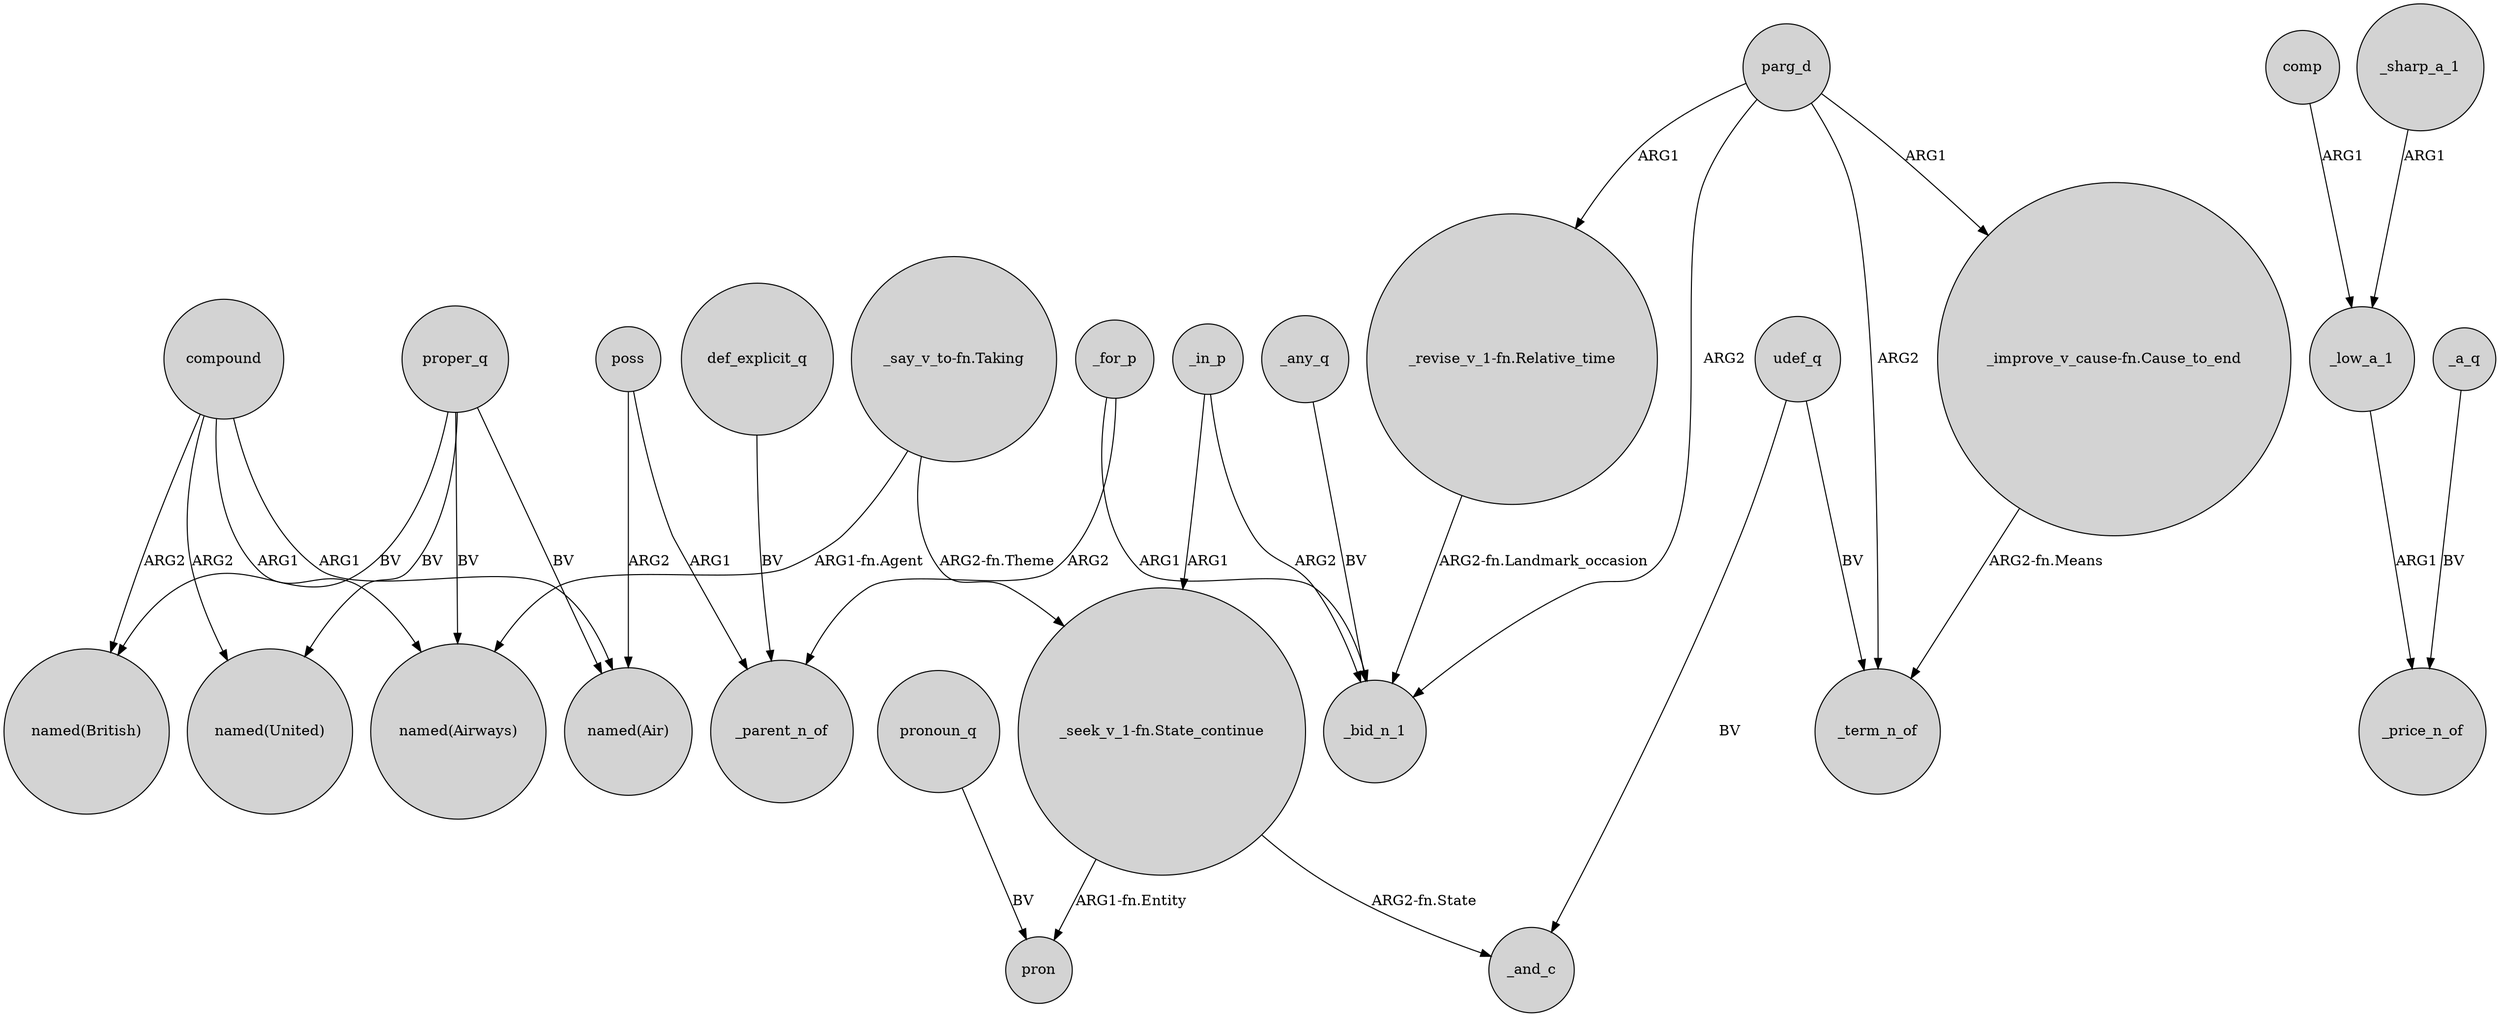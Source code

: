 digraph {
	node [shape=circle style=filled]
	proper_q -> "named(British)" [label=BV]
	udef_q -> _term_n_of [label=BV]
	"_revise_v_1-fn.Relative_time" -> _bid_n_1 [label="ARG2-fn.Landmark_occasion"]
	compound -> "named(Air)" [label=ARG1]
	comp -> _low_a_1 [label=ARG1]
	parg_d -> "_revise_v_1-fn.Relative_time" [label=ARG1]
	compound -> "named(United)" [label=ARG2]
	"_improve_v_cause-fn.Cause_to_end" -> _term_n_of [label="ARG2-fn.Means"]
	"_say_v_to-fn.Taking" -> "named(Airways)" [label="ARG1-fn.Agent"]
	_in_p -> _bid_n_1 [label=ARG2]
	proper_q -> "named(Air)" [label=BV]
	_for_p -> _parent_n_of [label=ARG2]
	udef_q -> _and_c [label=BV]
	compound -> "named(Airways)" [label=ARG1]
	_low_a_1 -> _price_n_of [label=ARG1]
	def_explicit_q -> _parent_n_of [label=BV]
	_in_p -> "_seek_v_1-fn.State_continue" [label=ARG1]
	pronoun_q -> pron [label=BV]
	parg_d -> "_improve_v_cause-fn.Cause_to_end" [label=ARG1]
	_sharp_a_1 -> _low_a_1 [label=ARG1]
	parg_d -> _bid_n_1 [label=ARG2]
	"_seek_v_1-fn.State_continue" -> _and_c [label="ARG2-fn.State"]
	proper_q -> "named(Airways)" [label=BV]
	proper_q -> "named(United)" [label=BV]
	_any_q -> _bid_n_1 [label=BV]
	compound -> "named(British)" [label=ARG2]
	poss -> "named(Air)" [label=ARG2]
	"_say_v_to-fn.Taking" -> "_seek_v_1-fn.State_continue" [label="ARG2-fn.Theme"]
	parg_d -> _term_n_of [label=ARG2]
	"_seek_v_1-fn.State_continue" -> pron [label="ARG1-fn.Entity"]
	poss -> _parent_n_of [label=ARG1]
	_a_q -> _price_n_of [label=BV]
	_for_p -> _bid_n_1 [label=ARG1]
}
